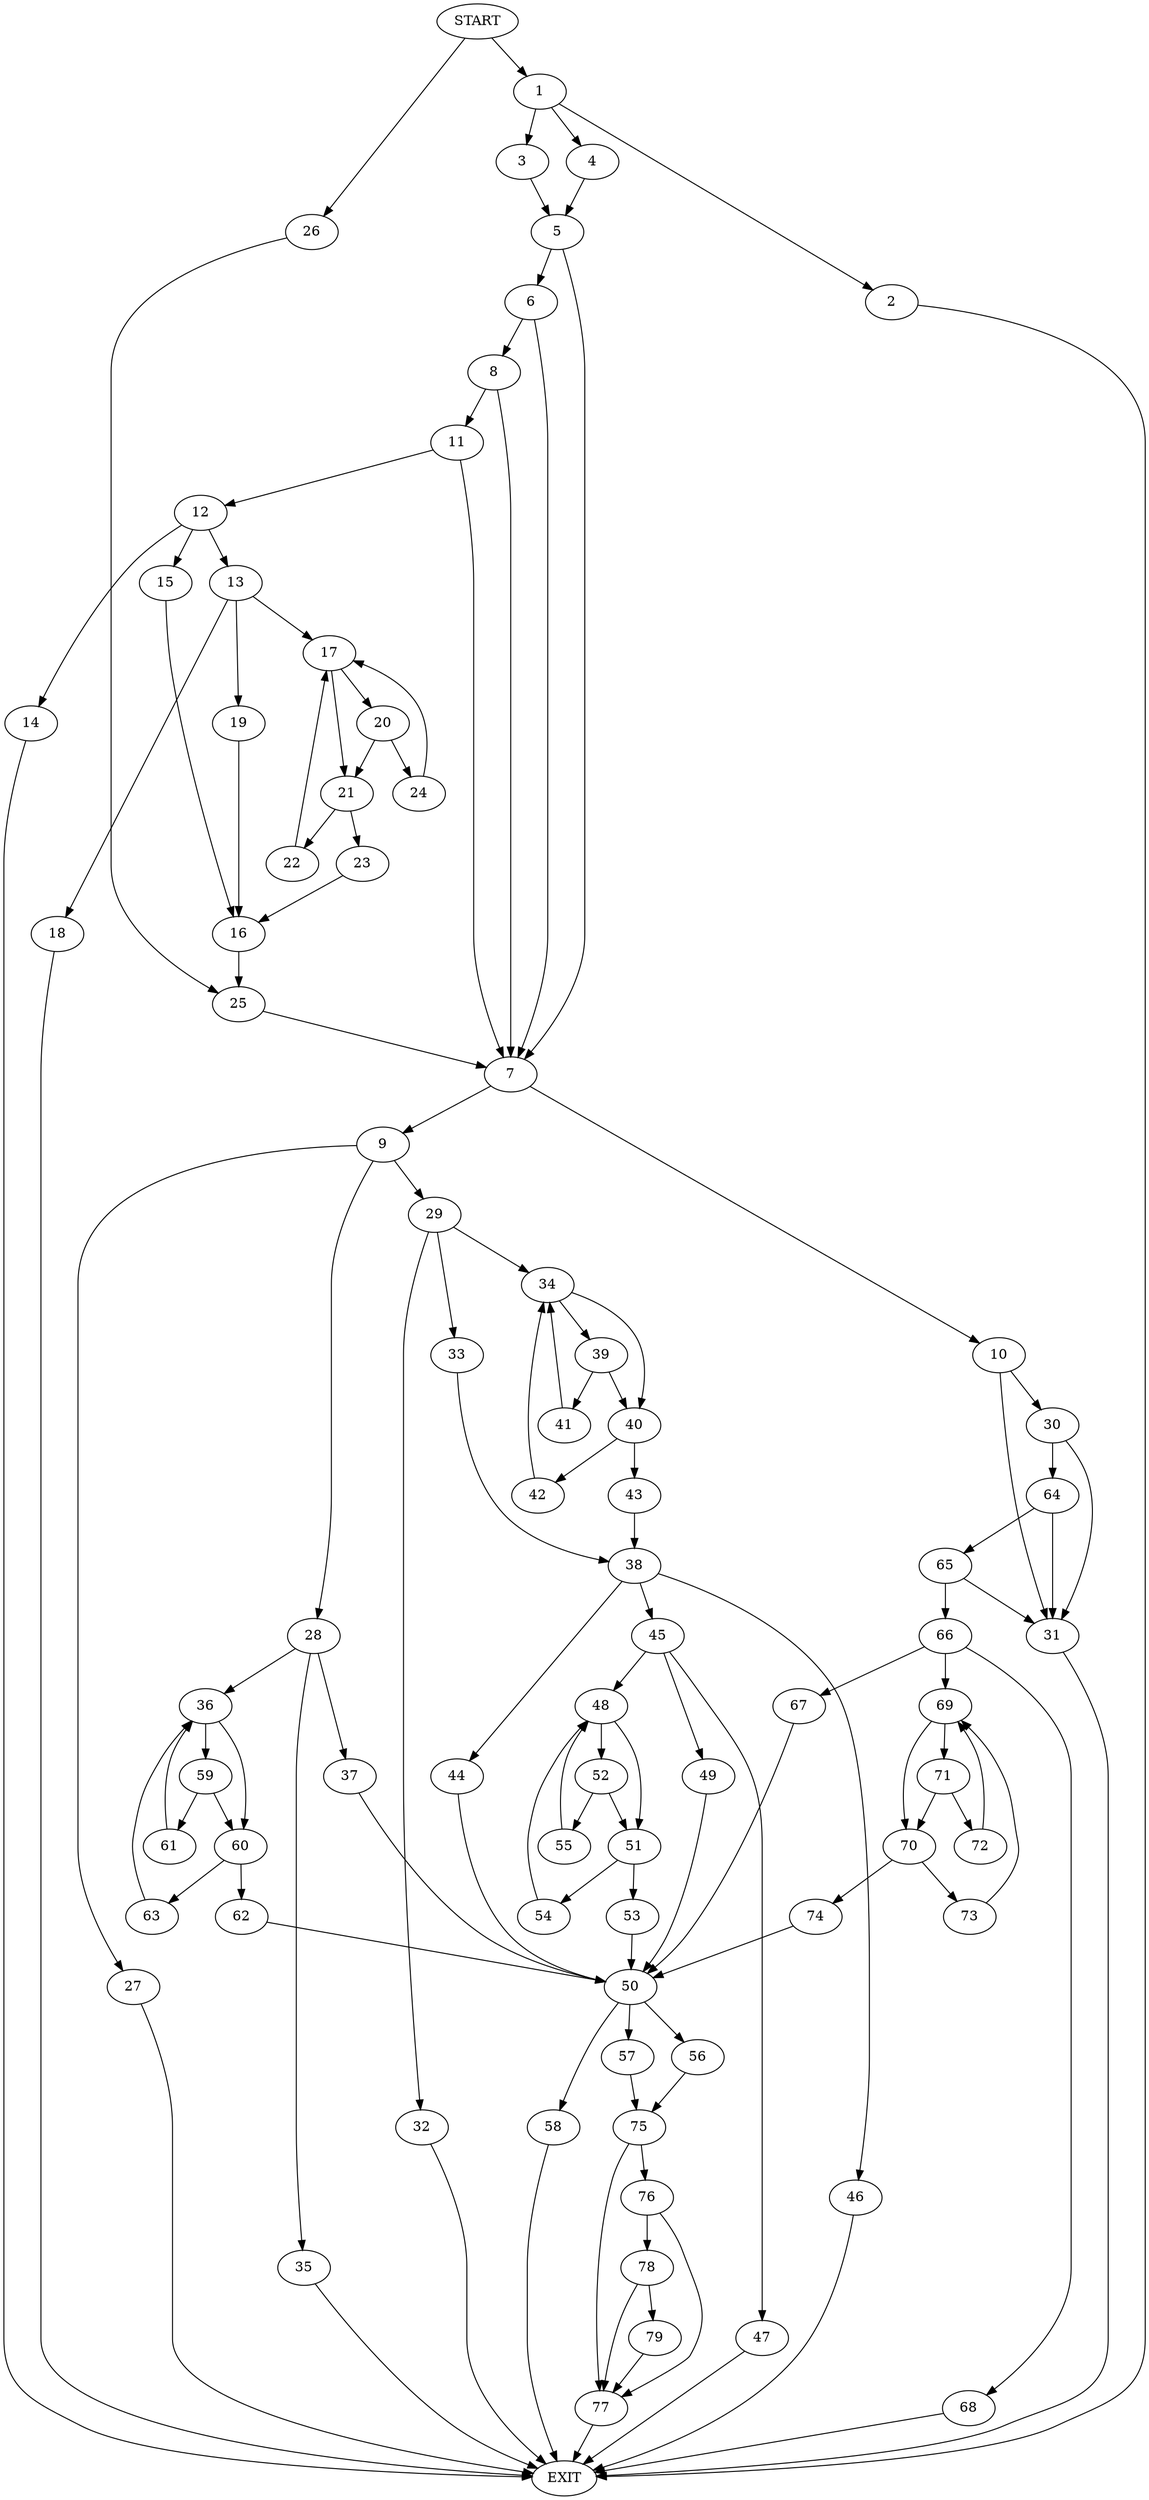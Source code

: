 digraph {
0 [label="START"];
1;
2;
3;
4;
5;
6;
7;
8;
9;
10;
11;
12;
13;
14;
15;
16;
17;
18;
19;
20;
21;
22;
23;
24;
25;
26;
27;
28;
29;
30;
31;
32;
33;
34;
35;
36;
37;
38;
39;
40;
41;
42;
43;
44;
45;
46;
47;
48;
49;
50;
51;
52;
53;
54;
55;
56;
57;
58;
59;
60;
61;
62;
63;
64;
65;
66;
67;
68;
69;
70;
71;
72;
73;
74;
75;
76;
77;
78;
79;
80 [label="EXIT"];
0 -> 1;
1 -> 2;
1 -> 3;
1 -> 4;
3 -> 5;
4 -> 5;
2 -> 80;
5 -> 6;
5 -> 7;
6 -> 8;
6 -> 7;
7 -> 9;
7 -> 10;
8 -> 7;
8 -> 11;
11 -> 7;
11 -> 12;
12 -> 13;
12 -> 14;
12 -> 15;
15 -> 16;
13 -> 17;
13 -> 18;
13 -> 19;
14 -> 80;
18 -> 80;
17 -> 20;
17 -> 21;
19 -> 16;
21 -> 22;
21 -> 23;
20 -> 24;
20 -> 21;
24 -> 17;
22 -> 17;
23 -> 16;
16 -> 25;
25 -> 7;
0 -> 26;
26 -> 25;
9 -> 27;
9 -> 28;
9 -> 29;
10 -> 30;
10 -> 31;
27 -> 80;
29 -> 32;
29 -> 33;
29 -> 34;
28 -> 35;
28 -> 36;
28 -> 37;
33 -> 38;
32 -> 80;
34 -> 39;
34 -> 40;
39 -> 40;
39 -> 41;
40 -> 42;
40 -> 43;
41 -> 34;
43 -> 38;
42 -> 34;
38 -> 44;
38 -> 45;
38 -> 46;
46 -> 80;
45 -> 47;
45 -> 48;
45 -> 49;
44 -> 50;
47 -> 80;
49 -> 50;
48 -> 51;
48 -> 52;
51 -> 53;
51 -> 54;
52 -> 51;
52 -> 55;
55 -> 48;
54 -> 48;
53 -> 50;
50 -> 56;
50 -> 57;
50 -> 58;
37 -> 50;
35 -> 80;
36 -> 59;
36 -> 60;
59 -> 61;
59 -> 60;
60 -> 62;
60 -> 63;
61 -> 36;
63 -> 36;
62 -> 50;
31 -> 80;
30 -> 31;
30 -> 64;
64 -> 31;
64 -> 65;
65 -> 31;
65 -> 66;
66 -> 67;
66 -> 68;
66 -> 69;
69 -> 70;
69 -> 71;
67 -> 50;
68 -> 80;
71 -> 70;
71 -> 72;
70 -> 73;
70 -> 74;
72 -> 69;
74 -> 50;
73 -> 69;
57 -> 75;
58 -> 80;
56 -> 75;
75 -> 76;
75 -> 77;
77 -> 80;
76 -> 78;
76 -> 77;
78 -> 79;
78 -> 77;
79 -> 77;
}